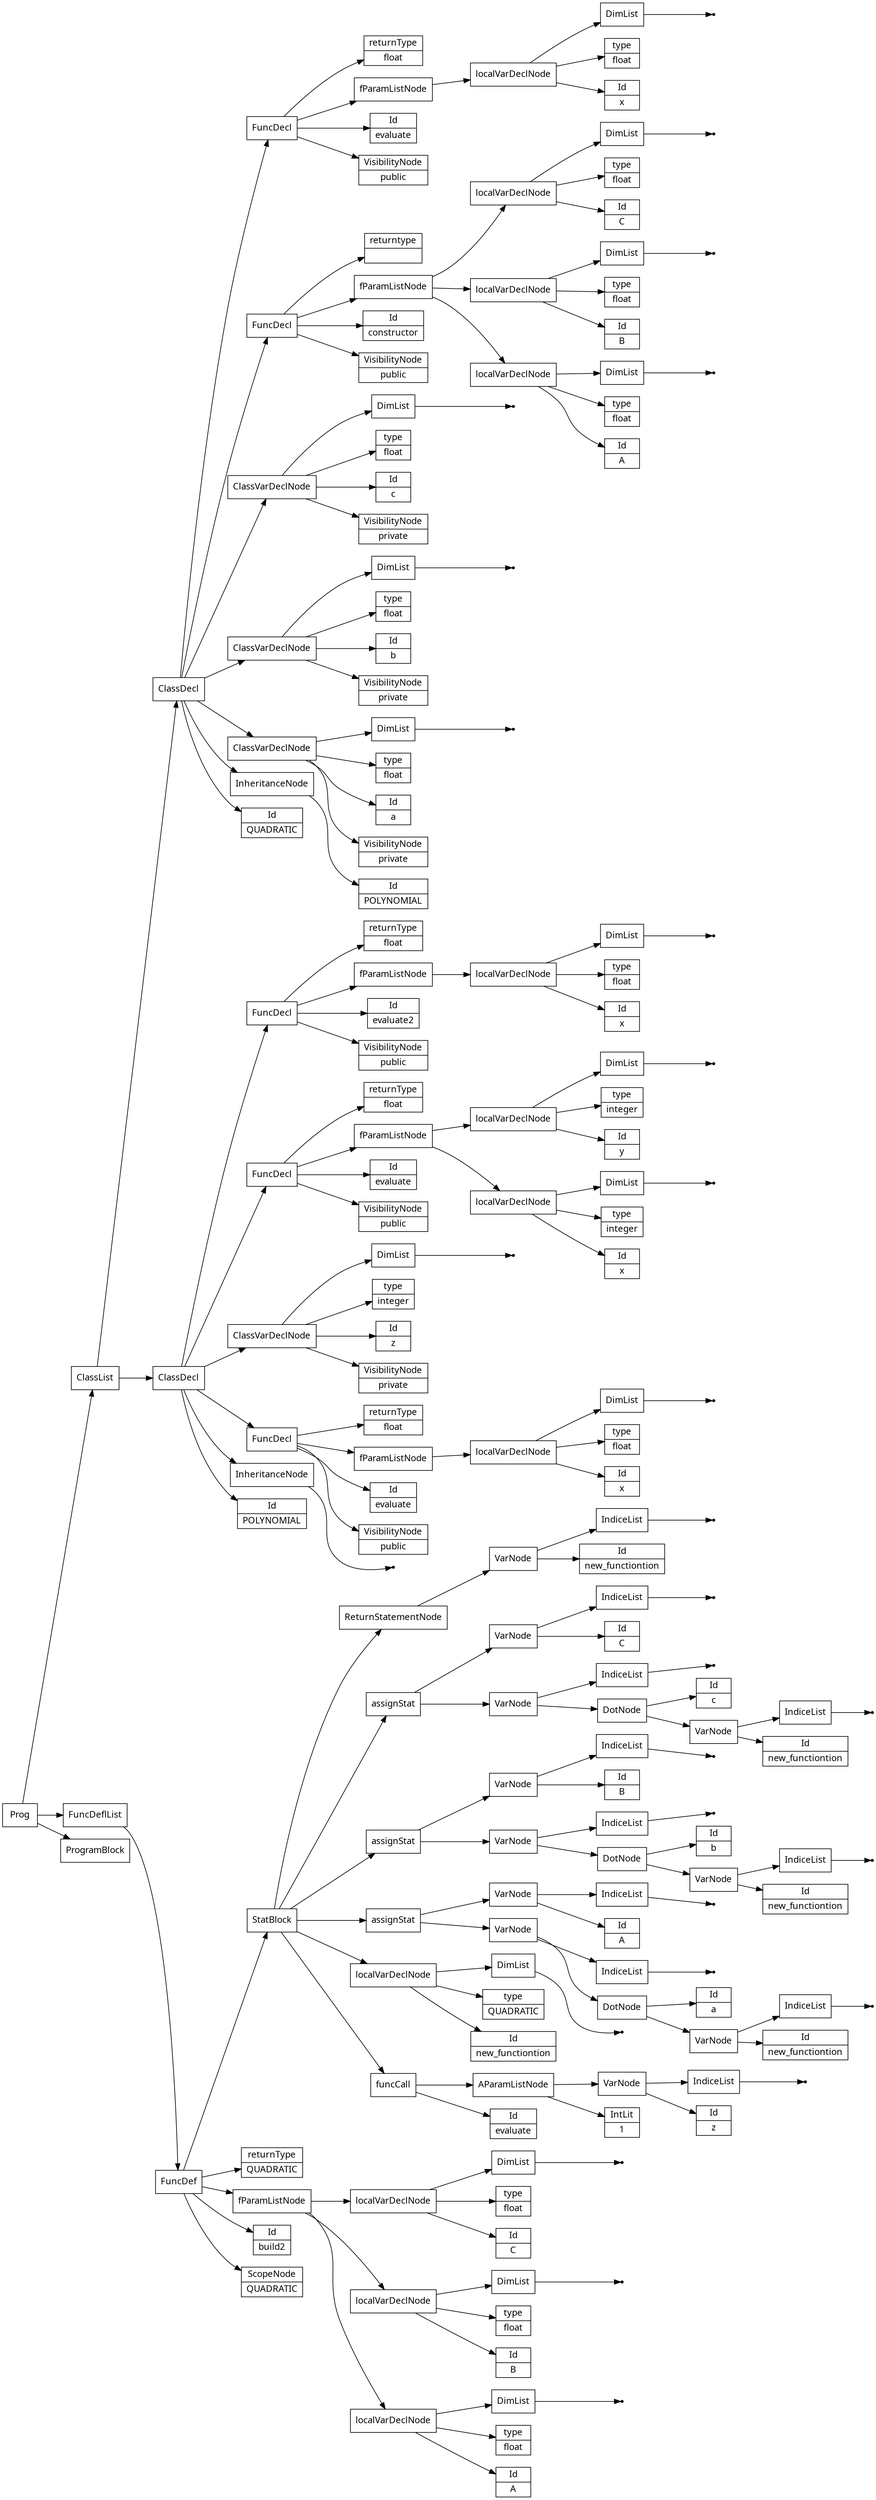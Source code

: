 digraph AST {
node [shape=record];
 node [fontname=Sans];charset="UTF-8" splines=true splines=spline rankdir =LR ordering="out"
0[label="Id|POLYNOMIAL"];
none2[shape="point"];
3[label="InheritanceNode"];
3->none2;
4[label="VisibilityNode|public"];
5[label="Id|evaluate"];
7[label="Id|x"];
8[label="type|float"];
none10[shape="point"];
11[label="DimList"];
11->none10;
12[label="localVarDeclNode"];
12->11;
12->8;
12->7;
13[label="fParamListNode"];
13->12;
14[label="returnType|float"];
15[label="FuncDecl"];
15->14;
15->13;
15->5;
15->4;
16[label="VisibilityNode|private"];
17[label="Id|z"];
18[label="type|integer"];
none20[shape="point"];
21[label="DimList"];
21->none20;
22[label="ClassVarDeclNode"];
22->21;
22->18;
22->17;
22->16;
23[label="VisibilityNode|public"];
24[label="Id|evaluate"];
26[label="Id|x"];
27[label="type|integer"];
none29[shape="point"];
30[label="DimList"];
30->none29;
31[label="localVarDeclNode"];
31->30;
31->27;
31->26;
32[label="Id|y"];
33[label="type|integer"];
none35[shape="point"];
36[label="DimList"];
36->none35;
37[label="localVarDeclNode"];
37->36;
37->33;
37->32;
38[label="fParamListNode"];
38->37;
38->31;
39[label="returnType|float"];
40[label="FuncDecl"];
40->39;
40->38;
40->24;
40->23;
41[label="VisibilityNode|public"];
42[label="Id|evaluate2"];
44[label="Id|x"];
45[label="type|float"];
none47[shape="point"];
48[label="DimList"];
48->none47;
49[label="localVarDeclNode"];
49->48;
49->45;
49->44;
50[label="fParamListNode"];
50->49;
51[label="returnType|float"];
52[label="FuncDecl"];
52->51;
52->50;
52->42;
52->41;
53[label="ClassDecl"];
53->52;
53->40;
53->22;
53->15;
53->3;
53->0;
54[label="Id|QUADRATIC"];
56[label="Id|POLYNOMIAL"];
57[label="InheritanceNode"];
57->56;
58[label="VisibilityNode|private"];
59[label="Id|a"];
60[label="type|float"];
none62[shape="point"];
63[label="DimList"];
63->none62;
64[label="ClassVarDeclNode"];
64->63;
64->60;
64->59;
64->58;
65[label="VisibilityNode|private"];
66[label="Id|b"];
67[label="type|float"];
none69[shape="point"];
70[label="DimList"];
70->none69;
71[label="ClassVarDeclNode"];
71->70;
71->67;
71->66;
71->65;
72[label="VisibilityNode|private"];
73[label="Id|c"];
74[label="type|float"];
none76[shape="point"];
77[label="DimList"];
77->none76;
78[label="ClassVarDeclNode"];
78->77;
78->74;
78->73;
78->72;
79[label="VisibilityNode|public"];
80[label="Id|constructor"];
82[label="Id|A"];
83[label="type|float"];
none85[shape="point"];
86[label="DimList"];
86->none85;
87[label="localVarDeclNode"];
87->86;
87->83;
87->82;
88[label="Id|B"];
89[label="type|float"];
none91[shape="point"];
92[label="DimList"];
92->none91;
93[label="localVarDeclNode"];
93->92;
93->89;
93->88;
94[label="Id|C"];
95[label="type|float"];
none97[shape="point"];
98[label="DimList"];
98->none97;
99[label="localVarDeclNode"];
99->98;
99->95;
99->94;
100[label="fParamListNode"];
100->99;
100->93;
100->87;
101[label="returntype| "];
102[label="FuncDecl"];
102->101;
102->100;
102->80;
102->79;
103[label="VisibilityNode|public"];
104[label="Id|evaluate"];
106[label="Id|x"];
107[label="type|float"];
none109[shape="point"];
110[label="DimList"];
110->none109;
111[label="localVarDeclNode"];
111->110;
111->107;
111->106;
112[label="fParamListNode"];
112->111;
113[label="returnType|float"];
114[label="FuncDecl"];
114->113;
114->112;
114->104;
114->103;
115[label="ClassDecl"];
115->114;
115->102;
115->78;
115->71;
115->64;
115->57;
115->54;
117[label="Id|build2"];
119[label="Id|A"];
120[label="type|float"];
none122[shape="point"];
123[label="DimList"];
123->none122;
124[label="localVarDeclNode"];
124->123;
124->120;
124->119;
125[label="Id|B"];
126[label="type|float"];
none128[shape="point"];
129[label="DimList"];
129->none128;
130[label="localVarDeclNode"];
130->129;
130->126;
130->125;
131[label="Id|C"];
132[label="type|float"];
none134[shape="point"];
135[label="DimList"];
135->none134;
136[label="localVarDeclNode"];
136->135;
136->132;
136->131;
137[label="fParamListNode"];
137->136;
137->130;
137->124;
138[label="returnType|QUADRATIC"];
140[label="Id|evaluate"];
142[label="IntLit|1"];
143[label="Id|z"];
none145[shape="point"];
146[label="IndiceList"];
146->none145;
147[label="VarNode"];
147->146;
147->143;
148[label="AParamListNode"];
148->147;
148->142;
149[label="funcCall"];
149->148;
149->140;
150[label="Id|new_functiontion"];
151[label="type|QUADRATIC"];
none153[shape="point"];
154[label="DimList"];
154->none153;
155[label="localVarDeclNode"];
155->154;
155->151;
155->150;
156[label="Id|new_functiontion"];
none158[shape="point"];
159[label="IndiceList"];
159->none158;
160[label="VarNode"];
160->159;
160->156;
161[label="Id|a"];
162[label="DotNode"];
162->161;
162->160;
none164[shape="point"];
165[label="IndiceList"];
165->none164;
166[label="VarNode"];
166->165;
166->162;
167[label="Id|A"];
none169[shape="point"];
170[label="IndiceList"];
170->none169;
171[label="VarNode"];
171->170;
171->167;
172[label="assignStat"];
172->171;
172->166;
173[label="Id|new_functiontion"];
none175[shape="point"];
176[label="IndiceList"];
176->none175;
177[label="VarNode"];
177->176;
177->173;
178[label="Id|b"];
179[label="DotNode"];
179->178;
179->177;
none181[shape="point"];
182[label="IndiceList"];
182->none181;
183[label="VarNode"];
183->182;
183->179;
184[label="Id|B"];
none186[shape="point"];
187[label="IndiceList"];
187->none186;
188[label="VarNode"];
188->187;
188->184;
189[label="assignStat"];
189->188;
189->183;
190[label="Id|new_functiontion"];
none192[shape="point"];
193[label="IndiceList"];
193->none192;
194[label="VarNode"];
194->193;
194->190;
195[label="Id|c"];
196[label="DotNode"];
196->195;
196->194;
none198[shape="point"];
199[label="IndiceList"];
199->none198;
200[label="VarNode"];
200->199;
200->196;
201[label="Id|C"];
none203[shape="point"];
204[label="IndiceList"];
204->none203;
205[label="VarNode"];
205->204;
205->201;
206[label="assignStat"];
206->205;
206->200;
207[label="Id|new_functiontion"];
none209[shape="point"];
210[label="IndiceList"];
210->none209;
211[label="VarNode"];
211->210;
211->207;
212[label="ReturnStatementNode"];
212->211;
213[label="StatBlock"];
213->212;
213->206;
213->189;
213->172;
213->155;
213->149;
214[label="FuncDef"];
116[label="ScopeNode|QUADRATIC"];
214->213;
214->138;
214->137;
214->117;
214->116;
215[label="ClassList"];
216[label="FuncDeflList"];
217[label="Prog"];
218[label="ProgramBlock"];
216->214;
215->115;
215->53;
217->215;
217->216;
217->218;
}